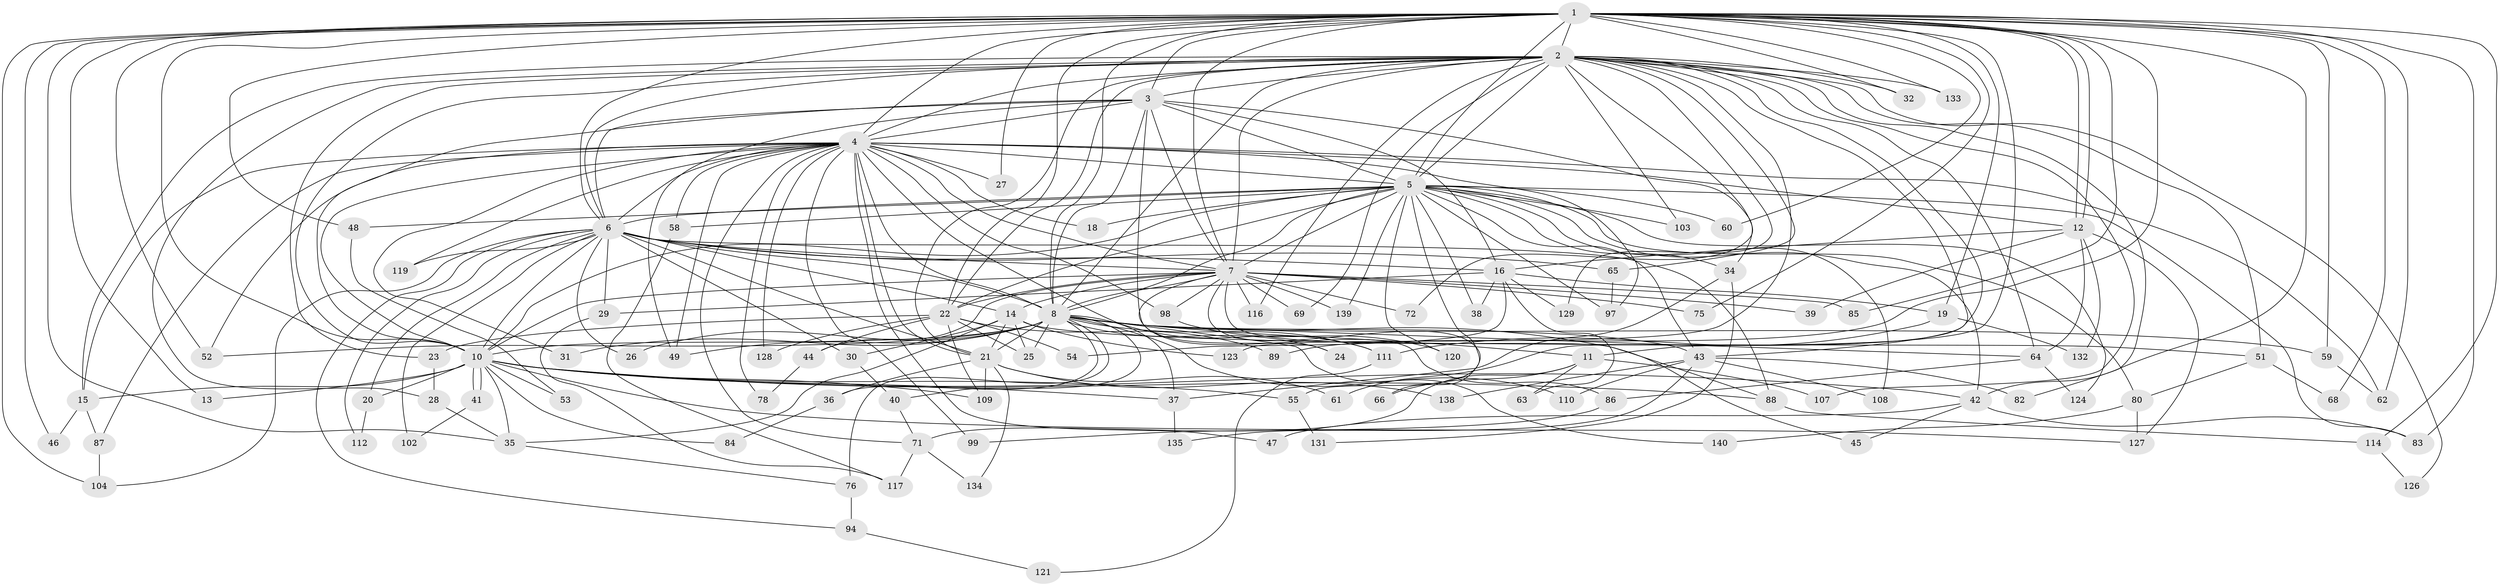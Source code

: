 // original degree distribution, {34: 0.007142857142857143, 28: 0.007142857142857143, 13: 0.007142857142857143, 29: 0.007142857142857143, 25: 0.007142857142857143, 23: 0.014285714285714285, 24: 0.007142857142857143, 16: 0.007142857142857143, 22: 0.007142857142857143, 6: 0.02142857142857143, 7: 0.02142857142857143, 2: 0.5, 5: 0.02857142857142857, 8: 0.007142857142857143, 4: 0.07857142857142857, 3: 0.2642857142857143, 11: 0.007142857142857143}
// Generated by graph-tools (version 1.1) at 2025/10/02/27/25 16:10:59]
// undirected, 109 vertices, 263 edges
graph export_dot {
graph [start="1"]
  node [color=gray90,style=filled];
  1 [super="+90"];
  2 [super="+92"];
  3;
  4 [super="+70"];
  5 [super="+17"];
  6 [super="+73"];
  7 [super="+67"];
  8 [super="+9"];
  10 [super="+74"];
  11;
  12 [super="+113"];
  13;
  14 [super="+101"];
  15 [super="+33"];
  16 [super="+50"];
  18;
  19;
  20;
  21 [super="+57"];
  22 [super="+137"];
  23;
  24;
  25 [super="+100"];
  26;
  27;
  28;
  29 [super="+136"];
  30;
  31;
  32;
  34;
  35;
  36;
  37 [super="+56"];
  38;
  39;
  40;
  41;
  42 [super="+95"];
  43 [super="+79"];
  44;
  45;
  46;
  47;
  48;
  49 [super="+105"];
  51;
  52 [super="+115"];
  53;
  54;
  55;
  58;
  59;
  60;
  61;
  62 [super="+93"];
  63;
  64 [super="+81"];
  65 [super="+125"];
  66;
  68;
  69;
  71 [super="+77"];
  72;
  75;
  76 [super="+91"];
  78;
  80 [super="+130"];
  82;
  83 [super="+122"];
  84;
  85;
  86;
  87;
  88 [super="+96"];
  89;
  94;
  97;
  98;
  99;
  102;
  103;
  104 [super="+106"];
  107;
  108;
  109;
  110;
  111 [super="+118"];
  112;
  114;
  116;
  117;
  119;
  120;
  121;
  123;
  124;
  126;
  127;
  128;
  129;
  131;
  132;
  133;
  134;
  135;
  138;
  139;
  140;
  1 -- 2;
  1 -- 3;
  1 -- 4;
  1 -- 5;
  1 -- 6;
  1 -- 7;
  1 -- 8 [weight=2];
  1 -- 10;
  1 -- 11;
  1 -- 12;
  1 -- 12;
  1 -- 13;
  1 -- 19;
  1 -- 22;
  1 -- 27;
  1 -- 32;
  1 -- 35;
  1 -- 42;
  1 -- 46;
  1 -- 48;
  1 -- 59;
  1 -- 60;
  1 -- 62;
  1 -- 68;
  1 -- 75;
  1 -- 83 [weight=2];
  1 -- 85;
  1 -- 89;
  1 -- 104;
  1 -- 114;
  1 -- 133;
  1 -- 52;
  2 -- 3;
  2 -- 4;
  2 -- 5;
  2 -- 6;
  2 -- 7;
  2 -- 8 [weight=2];
  2 -- 10;
  2 -- 15;
  2 -- 21;
  2 -- 23;
  2 -- 28;
  2 -- 32;
  2 -- 43;
  2 -- 51;
  2 -- 61;
  2 -- 64;
  2 -- 65;
  2 -- 69;
  2 -- 72;
  2 -- 82;
  2 -- 107;
  2 -- 123;
  2 -- 126;
  2 -- 129;
  2 -- 133;
  2 -- 116;
  2 -- 22;
  2 -- 103;
  3 -- 4;
  3 -- 5;
  3 -- 6;
  3 -- 7;
  3 -- 8 [weight=2];
  3 -- 10;
  3 -- 34;
  3 -- 86;
  3 -- 16;
  3 -- 49;
  4 -- 5;
  4 -- 6;
  4 -- 7;
  4 -- 8 [weight=2];
  4 -- 10;
  4 -- 15;
  4 -- 18;
  4 -- 27;
  4 -- 31;
  4 -- 47;
  4 -- 49;
  4 -- 52;
  4 -- 58;
  4 -- 71;
  4 -- 78;
  4 -- 87;
  4 -- 97;
  4 -- 98;
  4 -- 99;
  4 -- 111;
  4 -- 119;
  4 -- 128;
  4 -- 21;
  4 -- 62;
  4 -- 12;
  5 -- 6;
  5 -- 7 [weight=2];
  5 -- 8 [weight=2];
  5 -- 10;
  5 -- 18;
  5 -- 38;
  5 -- 42;
  5 -- 48;
  5 -- 55;
  5 -- 58;
  5 -- 60;
  5 -- 80;
  5 -- 83;
  5 -- 97;
  5 -- 103;
  5 -- 108;
  5 -- 120;
  5 -- 124;
  5 -- 34;
  5 -- 22;
  5 -- 139;
  5 -- 43;
  6 -- 7;
  6 -- 8 [weight=2];
  6 -- 10;
  6 -- 14;
  6 -- 16;
  6 -- 20;
  6 -- 26;
  6 -- 29;
  6 -- 30;
  6 -- 65;
  6 -- 88;
  6 -- 94;
  6 -- 102;
  6 -- 104;
  6 -- 112;
  6 -- 119;
  6 -- 21;
  7 -- 8 [weight=2];
  7 -- 10;
  7 -- 14;
  7 -- 24;
  7 -- 39;
  7 -- 44;
  7 -- 45;
  7 -- 66;
  7 -- 69;
  7 -- 72;
  7 -- 75;
  7 -- 85;
  7 -- 98;
  7 -- 116;
  7 -- 139;
  7 -- 22;
  8 -- 10 [weight=2];
  8 -- 24;
  8 -- 31;
  8 -- 36;
  8 -- 49;
  8 -- 59;
  8 -- 76 [weight=2];
  8 -- 140;
  8 -- 11;
  8 -- 21;
  8 -- 88;
  8 -- 25;
  8 -- 26;
  8 -- 37;
  8 -- 40;
  8 -- 43;
  8 -- 110;
  8 -- 111;
  8 -- 52;
  8 -- 64;
  10 -- 13;
  10 -- 20;
  10 -- 37;
  10 -- 41;
  10 -- 41;
  10 -- 53;
  10 -- 55;
  10 -- 84;
  10 -- 109;
  10 -- 127;
  10 -- 35;
  10 -- 42;
  10 -- 15;
  10 -- 88;
  11 -- 63;
  11 -- 66;
  11 -- 107;
  11 -- 71;
  12 -- 16;
  12 -- 39;
  12 -- 64;
  12 -- 132;
  12 -- 127;
  14 -- 25;
  14 -- 30;
  14 -- 51;
  14 -- 123;
  14 -- 35;
  14 -- 21;
  15 -- 46;
  15 -- 87;
  16 -- 19;
  16 -- 29;
  16 -- 38;
  16 -- 63;
  16 -- 129;
  16 -- 54;
  19 -- 132;
  19 -- 111;
  20 -- 112;
  21 -- 36;
  21 -- 134;
  21 -- 61;
  21 -- 138;
  21 -- 109;
  22 -- 23;
  22 -- 44;
  22 -- 54;
  22 -- 89;
  22 -- 128;
  22 -- 109;
  22 -- 25;
  23 -- 28;
  28 -- 35;
  29 -- 117;
  30 -- 40;
  34 -- 131;
  34 -- 37;
  35 -- 76;
  36 -- 84;
  37 -- 135;
  40 -- 71;
  41 -- 102;
  42 -- 45;
  42 -- 47;
  42 -- 83;
  43 -- 82;
  43 -- 135;
  43 -- 138;
  43 -- 108;
  43 -- 110;
  44 -- 78;
  48 -- 53;
  51 -- 68;
  51 -- 80;
  55 -- 131;
  58 -- 117;
  59 -- 62;
  64 -- 124;
  64 -- 86;
  65 -- 97;
  71 -- 117;
  71 -- 134;
  76 -- 94;
  80 -- 140;
  80 -- 127;
  86 -- 99;
  87 -- 104;
  88 -- 114;
  94 -- 121;
  98 -- 120;
  111 -- 121;
  114 -- 126;
}

